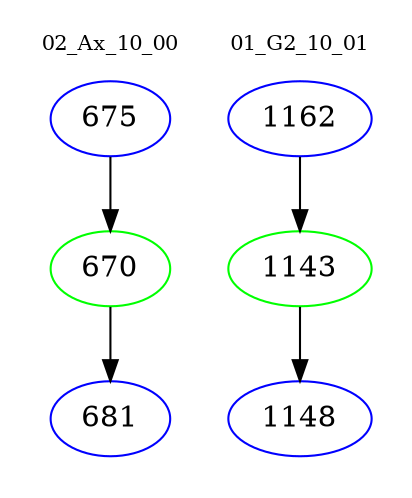 digraph{
subgraph cluster_0 {
color = white
label = "02_Ax_10_00";
fontsize=10;
T0_675 [label="675", color="blue"]
T0_675 -> T0_670 [color="black"]
T0_670 [label="670", color="green"]
T0_670 -> T0_681 [color="black"]
T0_681 [label="681", color="blue"]
}
subgraph cluster_1 {
color = white
label = "01_G2_10_01";
fontsize=10;
T1_1162 [label="1162", color="blue"]
T1_1162 -> T1_1143 [color="black"]
T1_1143 [label="1143", color="green"]
T1_1143 -> T1_1148 [color="black"]
T1_1148 [label="1148", color="blue"]
}
}
